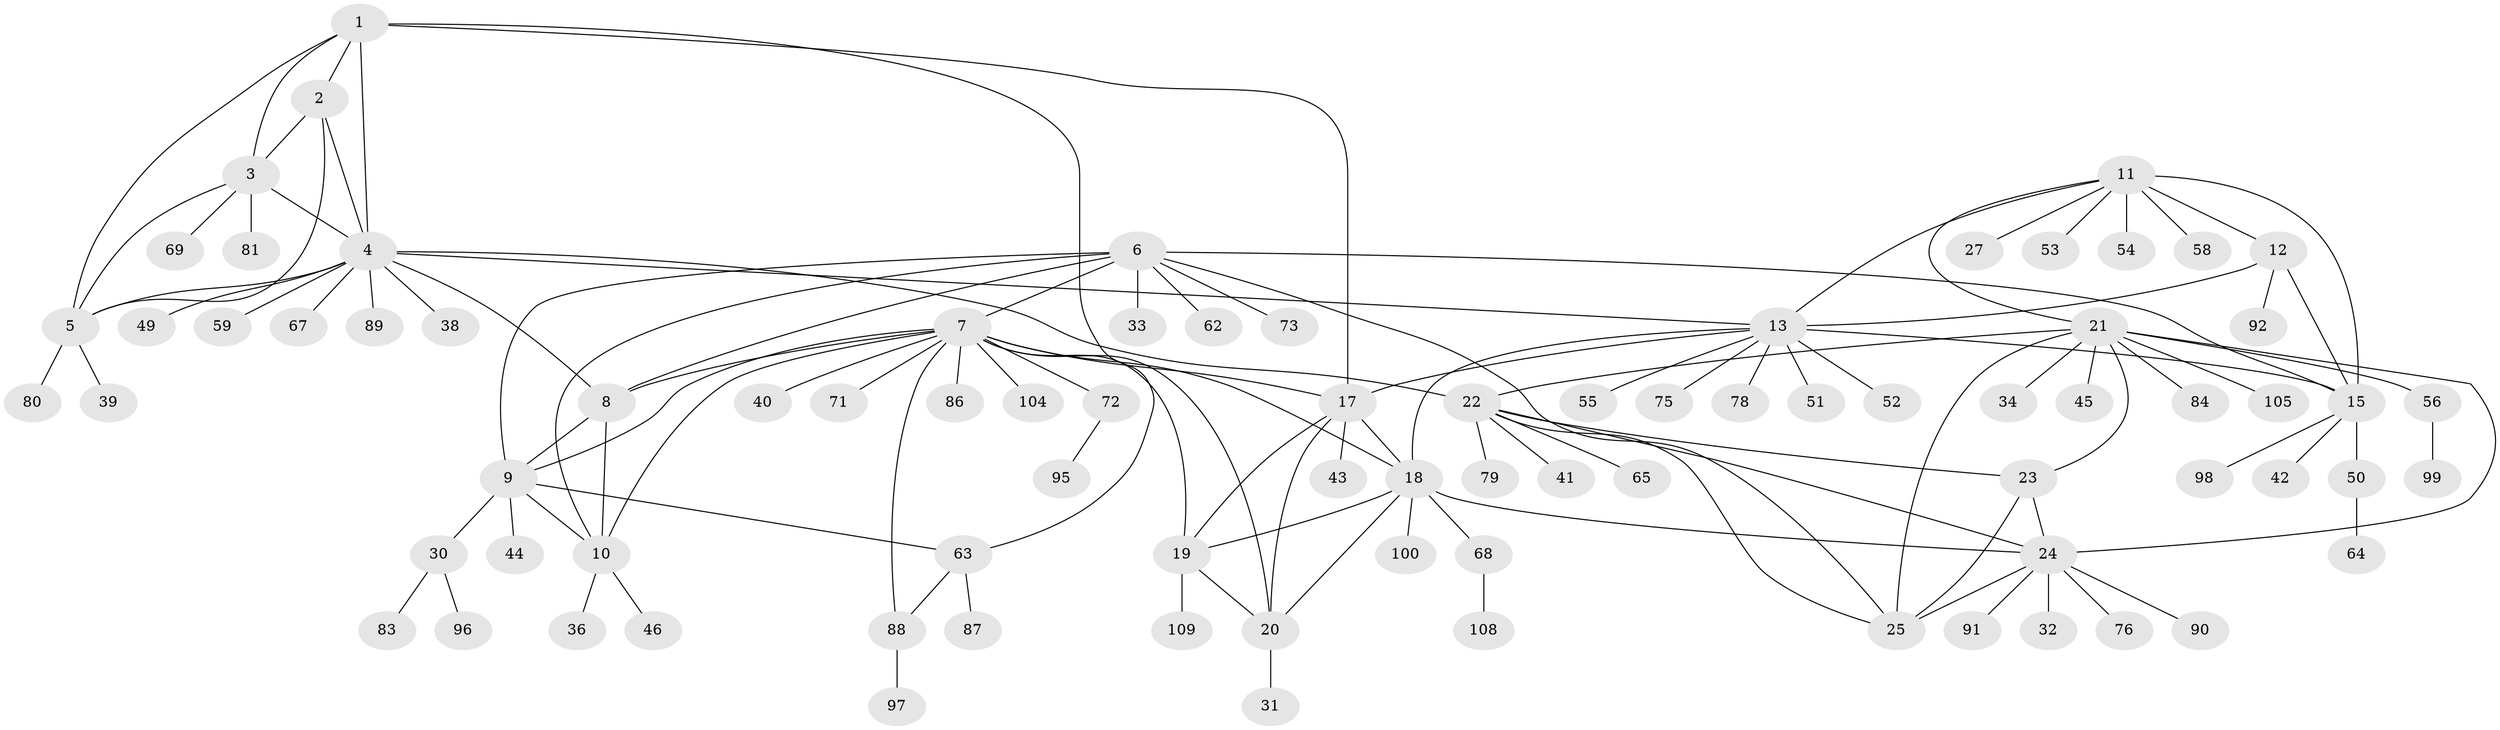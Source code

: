 // original degree distribution, {6: 0.045871559633027525, 4: 0.01834862385321101, 7: 0.027522935779816515, 13: 0.01834862385321101, 10: 0.027522935779816515, 8: 0.045871559633027525, 5: 0.03669724770642202, 9: 0.01834862385321101, 2: 0.12844036697247707, 1: 0.6146788990825688, 3: 0.01834862385321101}
// Generated by graph-tools (version 1.1) at 2025/42/03/06/25 10:42:07]
// undirected, 84 vertices, 119 edges
graph export_dot {
graph [start="1"]
  node [color=gray90,style=filled];
  1;
  2;
  3 [super="+82"];
  4 [super="+61"];
  5 [super="+35"];
  6 [super="+102"];
  7 [super="+16"];
  8 [super="+101"];
  9 [super="+77"];
  10 [super="+103"];
  11 [super="+14"];
  12;
  13 [super="+29"];
  15 [super="+60"];
  17 [super="+94"];
  18 [super="+26"];
  19 [super="+28"];
  20;
  21 [super="+57"];
  22 [super="+106"];
  23 [super="+48"];
  24 [super="+47"];
  25;
  27;
  30 [super="+85"];
  31 [super="+66"];
  32;
  33;
  34;
  36 [super="+37"];
  38;
  39;
  40;
  41;
  42;
  43;
  44;
  45;
  46;
  49;
  50;
  51;
  52;
  53;
  54;
  55;
  56;
  58 [super="+70"];
  59;
  62;
  63 [super="+107"];
  64;
  65;
  67 [super="+74"];
  68;
  69;
  71;
  72;
  73;
  75;
  76;
  78;
  79 [super="+93"];
  80;
  81;
  83;
  84;
  86;
  87;
  88;
  89;
  90;
  91;
  92;
  95;
  96;
  97;
  98;
  99;
  100;
  104;
  105;
  108;
  109;
  1 -- 2;
  1 -- 3;
  1 -- 4;
  1 -- 5;
  1 -- 17;
  1 -- 63;
  2 -- 3;
  2 -- 4;
  2 -- 5;
  3 -- 4;
  3 -- 5;
  3 -- 69;
  3 -- 81;
  4 -- 5;
  4 -- 8;
  4 -- 13;
  4 -- 22;
  4 -- 38;
  4 -- 49;
  4 -- 59;
  4 -- 67;
  4 -- 89;
  5 -- 39;
  5 -- 80;
  6 -- 7;
  6 -- 8;
  6 -- 9;
  6 -- 10;
  6 -- 15;
  6 -- 25;
  6 -- 33;
  6 -- 62;
  6 -- 73;
  7 -- 8;
  7 -- 9;
  7 -- 10;
  7 -- 40;
  7 -- 71;
  7 -- 86;
  7 -- 72;
  7 -- 104;
  7 -- 17;
  7 -- 18;
  7 -- 19;
  7 -- 20;
  7 -- 88;
  8 -- 9;
  8 -- 10;
  9 -- 10;
  9 -- 30;
  9 -- 44;
  9 -- 63;
  10 -- 36;
  10 -- 46;
  11 -- 12 [weight=2];
  11 -- 13 [weight=2];
  11 -- 15 [weight=2];
  11 -- 21;
  11 -- 27;
  11 -- 53;
  11 -- 54;
  11 -- 58;
  12 -- 13;
  12 -- 15;
  12 -- 92;
  13 -- 15;
  13 -- 17;
  13 -- 51;
  13 -- 52;
  13 -- 55;
  13 -- 75;
  13 -- 78;
  13 -- 18;
  15 -- 42;
  15 -- 50;
  15 -- 98;
  17 -- 18;
  17 -- 19;
  17 -- 20;
  17 -- 43;
  18 -- 19;
  18 -- 20;
  18 -- 24;
  18 -- 68;
  18 -- 100;
  19 -- 20;
  19 -- 109;
  20 -- 31;
  21 -- 22;
  21 -- 23;
  21 -- 24;
  21 -- 25;
  21 -- 34;
  21 -- 45;
  21 -- 56;
  21 -- 105;
  21 -- 84;
  22 -- 23;
  22 -- 24;
  22 -- 25;
  22 -- 41;
  22 -- 65;
  22 -- 79;
  23 -- 24;
  23 -- 25;
  24 -- 25;
  24 -- 32;
  24 -- 76;
  24 -- 90;
  24 -- 91;
  30 -- 83;
  30 -- 96;
  50 -- 64;
  56 -- 99;
  63 -- 87;
  63 -- 88;
  68 -- 108;
  72 -- 95;
  88 -- 97;
}
